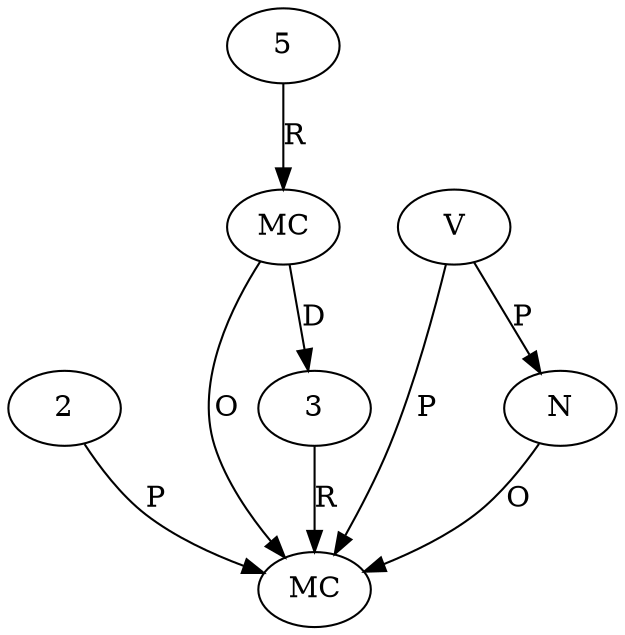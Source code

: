digraph "AUG" {

  1 [ label="MC" s="remove()" t="List" l="555" ];
  2 [ t="int" v="0" ];
  3 [ t="List" n="inputs" ];
  4 [ label="MC" s="_arguments()" t="Options" l="553" ];
  5 [ t="PomOptions" n="opts" ];
  6 [ label="V" t="Object" n="Object" ];
  7 [ label="N" ];
  4 -> 1 [ label="O" ];
  2 -> 1 [ label="P" ];
  3 -> 1 [ label="R" ];
  4 -> 3 [ label="D" ];
  5 -> 4 [ label="R" ];
  6 -> 7 [ label="P" ];
  6 -> 1 [ label="P" ];
  7 -> 1 [ label="O" ];
}
